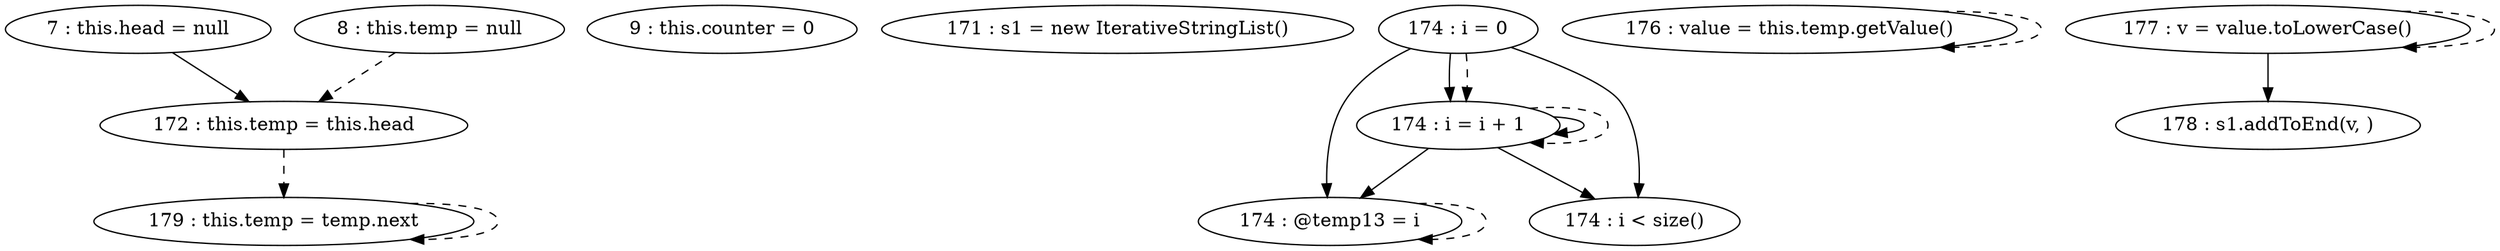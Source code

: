 digraph G {
"7 : this.head = null"
"7 : this.head = null" -> "172 : this.temp = this.head"
"8 : this.temp = null"
"8 : this.temp = null" -> "172 : this.temp = this.head" [style=dashed]
"9 : this.counter = 0"
"171 : s1 = new IterativeStringList()"
"172 : this.temp = this.head"
"172 : this.temp = this.head" -> "179 : this.temp = temp.next" [style=dashed]
"174 : i = 0"
"174 : i = 0" -> "174 : i = i + 1"
"174 : i = 0" -> "174 : @temp13 = i"
"174 : i = 0" -> "174 : i < size()"
"174 : i = 0" -> "174 : i = i + 1" [style=dashed]
"174 : i < size()"
"176 : value = this.temp.getValue()"
"176 : value = this.temp.getValue()" -> "176 : value = this.temp.getValue()" [style=dashed]
"177 : v = value.toLowerCase()"
"177 : v = value.toLowerCase()" -> "178 : s1.addToEnd(v, )"
"177 : v = value.toLowerCase()" -> "177 : v = value.toLowerCase()" [style=dashed]
"178 : s1.addToEnd(v, )"
"179 : this.temp = temp.next"
"179 : this.temp = temp.next" -> "179 : this.temp = temp.next" [style=dashed]
"174 : @temp13 = i"
"174 : @temp13 = i" -> "174 : @temp13 = i" [style=dashed]
"174 : i = i + 1"
"174 : i = i + 1" -> "174 : i = i + 1"
"174 : i = i + 1" -> "174 : @temp13 = i"
"174 : i = i + 1" -> "174 : i < size()"
"174 : i = i + 1" -> "174 : i = i + 1" [style=dashed]
}